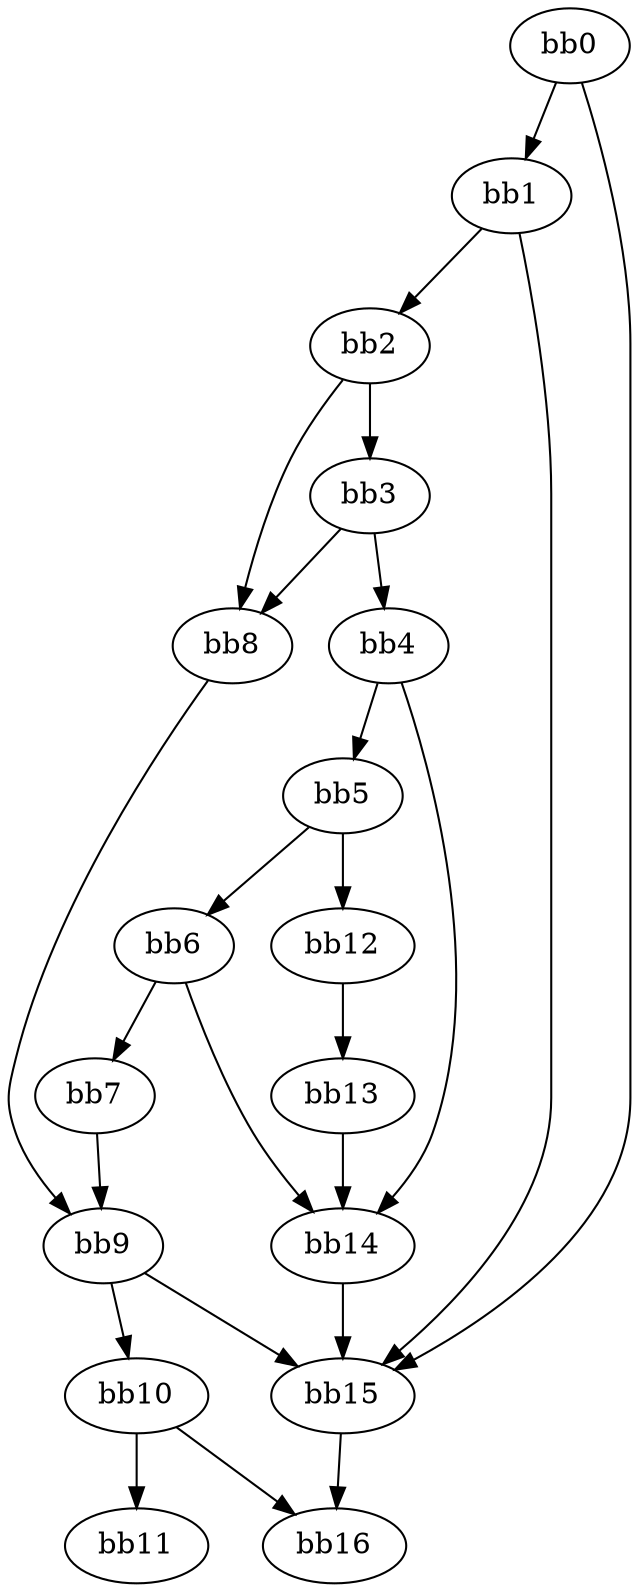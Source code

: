 digraph {
    0 [ label = "bb0\l" ]
    1 [ label = "bb1\l" ]
    2 [ label = "bb2\l" ]
    3 [ label = "bb3\l" ]
    4 [ label = "bb4\l" ]
    5 [ label = "bb5\l" ]
    6 [ label = "bb6\l" ]
    7 [ label = "bb7\l" ]
    8 [ label = "bb8\l" ]
    9 [ label = "bb9\l" ]
    10 [ label = "bb10\l" ]
    11 [ label = "bb11\l" ]
    12 [ label = "bb12\l" ]
    13 [ label = "bb13\l" ]
    14 [ label = "bb14\l" ]
    15 [ label = "bb15\l" ]
    16 [ label = "bb16\l" ]
    0 -> 1 [ ]
    0 -> 15 [ ]
    1 -> 2 [ ]
    1 -> 15 [ ]
    2 -> 3 [ ]
    2 -> 8 [ ]
    3 -> 4 [ ]
    3 -> 8 [ ]
    4 -> 5 [ ]
    4 -> 14 [ ]
    5 -> 6 [ ]
    5 -> 12 [ ]
    6 -> 7 [ ]
    6 -> 14 [ ]
    7 -> 9 [ ]
    8 -> 9 [ ]
    9 -> 10 [ ]
    9 -> 15 [ ]
    10 -> 11 [ ]
    10 -> 16 [ ]
    12 -> 13 [ ]
    13 -> 14 [ ]
    14 -> 15 [ ]
    15 -> 16 [ ]
}

